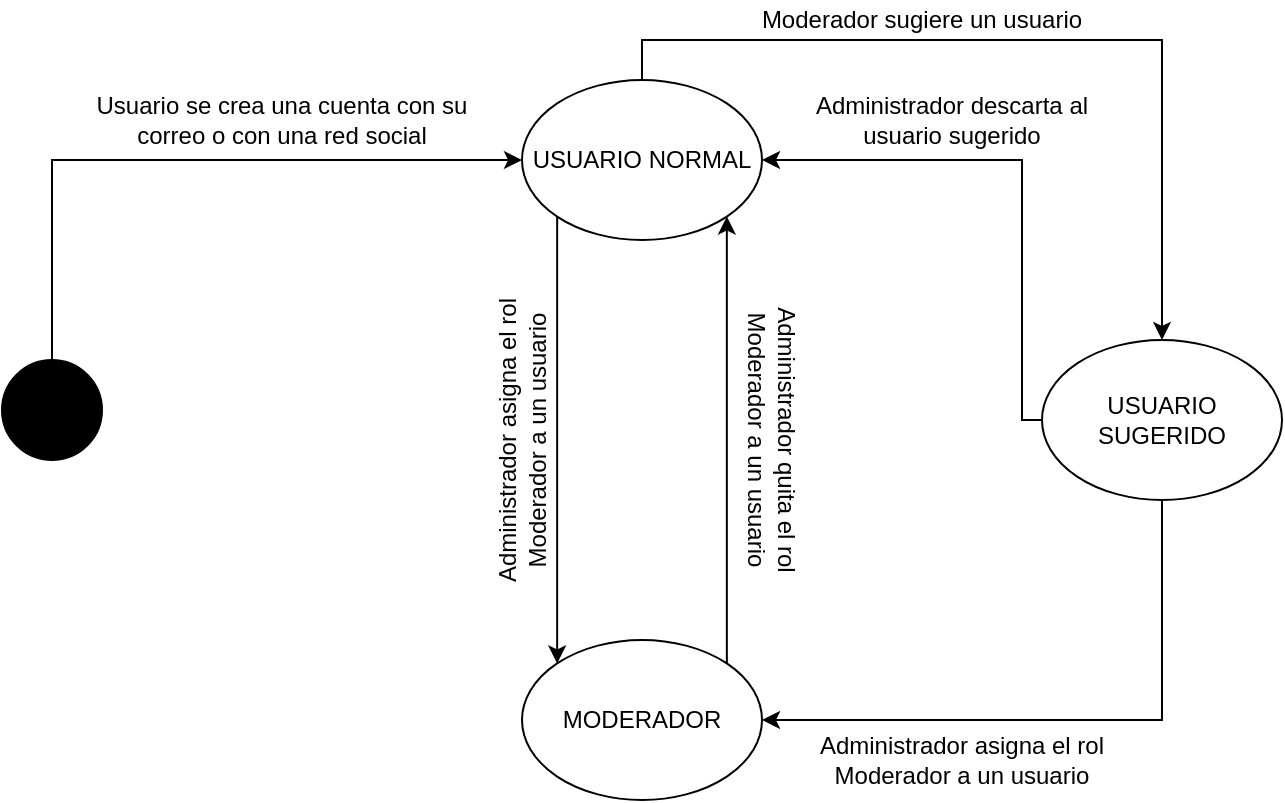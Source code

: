 <mxfile version="13.6.4" type="device"><diagram name="Page-1" id="42789a77-a242-8287-6e28-9cd8cfd52e62"><mxGraphModel dx="701" dy="456" grid="1" gridSize="10" guides="1" tooltips="1" connect="1" arrows="1" fold="1" page="1" pageScale="1" pageWidth="1100" pageHeight="850" background="#ffffff" math="0" shadow="0"><root><mxCell id="0"/><mxCell id="1" parent="0"/><mxCell id="OAvO7Rg5b8Z2J7Wq06C7-7" style="edgeStyle=orthogonalEdgeStyle;rounded=0;orthogonalLoop=1;jettySize=auto;html=1;exitX=1;exitY=0;exitDx=0;exitDy=0;entryX=1;entryY=1;entryDx=0;entryDy=0;" edge="1" parent="1" source="OAvO7Rg5b8Z2J7Wq06C7-1" target="OAvO7Rg5b8Z2J7Wq06C7-2"><mxGeometry relative="1" as="geometry"/></mxCell><mxCell id="OAvO7Rg5b8Z2J7Wq06C7-1" value="MODERADOR" style="ellipse;whiteSpace=wrap;html=1;" vertex="1" parent="1"><mxGeometry x="450" y="390" width="120" height="80" as="geometry"/></mxCell><mxCell id="OAvO7Rg5b8Z2J7Wq06C7-6" style="edgeStyle=orthogonalEdgeStyle;rounded=0;orthogonalLoop=1;jettySize=auto;html=1;exitX=0;exitY=1;exitDx=0;exitDy=0;entryX=0;entryY=0;entryDx=0;entryDy=0;" edge="1" parent="1" source="OAvO7Rg5b8Z2J7Wq06C7-2" target="OAvO7Rg5b8Z2J7Wq06C7-1"><mxGeometry relative="1" as="geometry"/></mxCell><mxCell id="OAvO7Rg5b8Z2J7Wq06C7-13" style="edgeStyle=orthogonalEdgeStyle;rounded=0;orthogonalLoop=1;jettySize=auto;html=1;exitX=0.5;exitY=0;exitDx=0;exitDy=0;entryX=0.5;entryY=0;entryDx=0;entryDy=0;" edge="1" parent="1" source="OAvO7Rg5b8Z2J7Wq06C7-2" target="OAvO7Rg5b8Z2J7Wq06C7-12"><mxGeometry relative="1" as="geometry"/></mxCell><mxCell id="OAvO7Rg5b8Z2J7Wq06C7-2" value="USUARIO NORMAL" style="ellipse;whiteSpace=wrap;html=1;" vertex="1" parent="1"><mxGeometry x="450" y="110" width="120" height="80" as="geometry"/></mxCell><mxCell id="OAvO7Rg5b8Z2J7Wq06C7-8" style="edgeStyle=orthogonalEdgeStyle;rounded=0;orthogonalLoop=1;jettySize=auto;html=1;exitX=0.5;exitY=0;exitDx=0;exitDy=0;entryX=0;entryY=0.5;entryDx=0;entryDy=0;" edge="1" parent="1" source="OAvO7Rg5b8Z2J7Wq06C7-3" target="OAvO7Rg5b8Z2J7Wq06C7-2"><mxGeometry relative="1" as="geometry"/></mxCell><mxCell id="OAvO7Rg5b8Z2J7Wq06C7-3" value="" style="ellipse;whiteSpace=wrap;html=1;fillColor=#000000;" vertex="1" parent="1"><mxGeometry x="190" y="250" width="50" height="50" as="geometry"/></mxCell><mxCell id="OAvO7Rg5b8Z2J7Wq06C7-9" value="Usuario se crea una cuenta con su correo o con una red social" style="text;html=1;strokeColor=none;fillColor=none;align=center;verticalAlign=middle;whiteSpace=wrap;rounded=0;" vertex="1" parent="1"><mxGeometry x="220" y="120" width="220" height="20" as="geometry"/></mxCell><mxCell id="OAvO7Rg5b8Z2J7Wq06C7-10" value="Administrador asigna el rol Moderador a un usuario" style="text;html=1;strokeColor=none;fillColor=none;align=center;verticalAlign=middle;whiteSpace=wrap;rounded=0;rotation=-90;" vertex="1" parent="1"><mxGeometry x="360" y="280" width="180" height="20" as="geometry"/></mxCell><mxCell id="OAvO7Rg5b8Z2J7Wq06C7-16" style="edgeStyle=orthogonalEdgeStyle;rounded=0;orthogonalLoop=1;jettySize=auto;html=1;exitX=0.5;exitY=1;exitDx=0;exitDy=0;entryX=1;entryY=0.5;entryDx=0;entryDy=0;" edge="1" parent="1" source="OAvO7Rg5b8Z2J7Wq06C7-12" target="OAvO7Rg5b8Z2J7Wq06C7-1"><mxGeometry relative="1" as="geometry"/></mxCell><mxCell id="OAvO7Rg5b8Z2J7Wq06C7-18" style="edgeStyle=orthogonalEdgeStyle;rounded=0;orthogonalLoop=1;jettySize=auto;html=1;exitX=0;exitY=0.5;exitDx=0;exitDy=0;entryX=1;entryY=0.5;entryDx=0;entryDy=0;" edge="1" parent="1" source="OAvO7Rg5b8Z2J7Wq06C7-12" target="OAvO7Rg5b8Z2J7Wq06C7-2"><mxGeometry relative="1" as="geometry"><Array as="points"><mxPoint x="700" y="280"/><mxPoint x="700" y="150"/></Array></mxGeometry></mxCell><mxCell id="OAvO7Rg5b8Z2J7Wq06C7-12" value="USUARIO SUGERIDO" style="ellipse;whiteSpace=wrap;html=1;fillColor=#FFFFFF;" vertex="1" parent="1"><mxGeometry x="710" y="240" width="120" height="80" as="geometry"/></mxCell><mxCell id="OAvO7Rg5b8Z2J7Wq06C7-14" value="Administrador quita el rol Moderador a un usuario" style="text;html=1;strokeColor=none;fillColor=none;align=center;verticalAlign=middle;whiteSpace=wrap;rounded=0;rotation=90;" vertex="1" parent="1"><mxGeometry x="490" y="280" width="170" height="20" as="geometry"/></mxCell><mxCell id="OAvO7Rg5b8Z2J7Wq06C7-15" value="Moderador sugiere un usuario" style="text;html=1;strokeColor=none;fillColor=none;align=center;verticalAlign=middle;whiteSpace=wrap;rounded=0;" vertex="1" parent="1"><mxGeometry x="550" y="70" width="200" height="20" as="geometry"/></mxCell><mxCell id="OAvO7Rg5b8Z2J7Wq06C7-17" value="Administrador asigna el rol Moderador a un usuario" style="text;html=1;strokeColor=none;fillColor=none;align=center;verticalAlign=middle;whiteSpace=wrap;rounded=0;rotation=0;" vertex="1" parent="1"><mxGeometry x="580" y="440" width="180" height="20" as="geometry"/></mxCell><mxCell id="OAvO7Rg5b8Z2J7Wq06C7-19" value="Administrador descarta al usuario sugerido" style="text;html=1;strokeColor=none;fillColor=none;align=center;verticalAlign=middle;whiteSpace=wrap;rounded=0;" vertex="1" parent="1"><mxGeometry x="590" y="120" width="150" height="20" as="geometry"/></mxCell></root></mxGraphModel></diagram></mxfile>